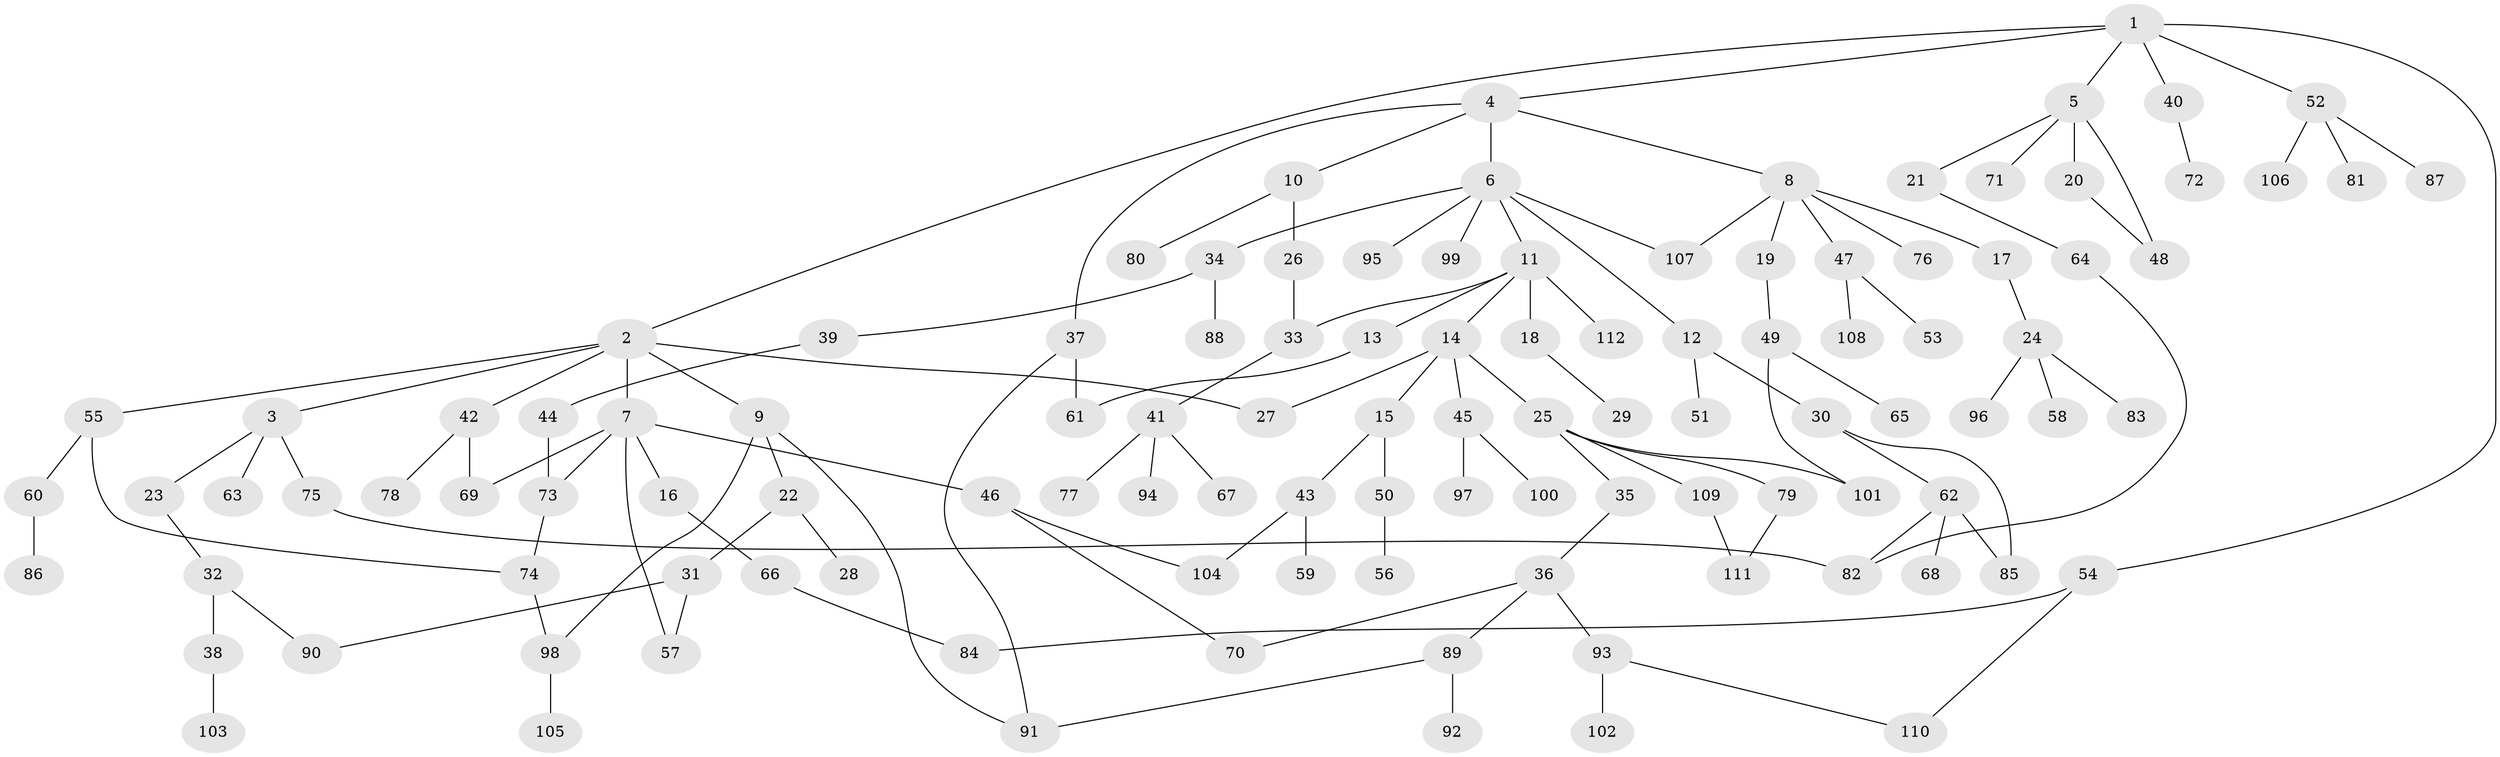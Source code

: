 // coarse degree distribution, {6: 0.0379746835443038, 7: 0.012658227848101266, 5: 0.06329113924050633, 4: 0.0379746835443038, 3: 0.21518987341772153, 2: 0.4177215189873418, 1: 0.21518987341772153}
// Generated by graph-tools (version 1.1) at 2025/36/03/04/25 23:36:06]
// undirected, 112 vertices, 133 edges
graph export_dot {
  node [color=gray90,style=filled];
  1;
  2;
  3;
  4;
  5;
  6;
  7;
  8;
  9;
  10;
  11;
  12;
  13;
  14;
  15;
  16;
  17;
  18;
  19;
  20;
  21;
  22;
  23;
  24;
  25;
  26;
  27;
  28;
  29;
  30;
  31;
  32;
  33;
  34;
  35;
  36;
  37;
  38;
  39;
  40;
  41;
  42;
  43;
  44;
  45;
  46;
  47;
  48;
  49;
  50;
  51;
  52;
  53;
  54;
  55;
  56;
  57;
  58;
  59;
  60;
  61;
  62;
  63;
  64;
  65;
  66;
  67;
  68;
  69;
  70;
  71;
  72;
  73;
  74;
  75;
  76;
  77;
  78;
  79;
  80;
  81;
  82;
  83;
  84;
  85;
  86;
  87;
  88;
  89;
  90;
  91;
  92;
  93;
  94;
  95;
  96;
  97;
  98;
  99;
  100;
  101;
  102;
  103;
  104;
  105;
  106;
  107;
  108;
  109;
  110;
  111;
  112;
  1 -- 2;
  1 -- 4;
  1 -- 5;
  1 -- 40;
  1 -- 52;
  1 -- 54;
  2 -- 3;
  2 -- 7;
  2 -- 9;
  2 -- 27;
  2 -- 42;
  2 -- 55;
  3 -- 23;
  3 -- 63;
  3 -- 75;
  4 -- 6;
  4 -- 8;
  4 -- 10;
  4 -- 37;
  5 -- 20;
  5 -- 21;
  5 -- 48;
  5 -- 71;
  6 -- 11;
  6 -- 12;
  6 -- 34;
  6 -- 95;
  6 -- 99;
  6 -- 107;
  7 -- 16;
  7 -- 46;
  7 -- 57;
  7 -- 73;
  7 -- 69;
  8 -- 17;
  8 -- 19;
  8 -- 47;
  8 -- 76;
  8 -- 107;
  9 -- 22;
  9 -- 91;
  9 -- 98;
  10 -- 26;
  10 -- 80;
  11 -- 13;
  11 -- 14;
  11 -- 18;
  11 -- 33;
  11 -- 112;
  12 -- 30;
  12 -- 51;
  13 -- 61;
  14 -- 15;
  14 -- 25;
  14 -- 45;
  14 -- 27;
  15 -- 43;
  15 -- 50;
  16 -- 66;
  17 -- 24;
  18 -- 29;
  19 -- 49;
  20 -- 48;
  21 -- 64;
  22 -- 28;
  22 -- 31;
  23 -- 32;
  24 -- 58;
  24 -- 83;
  24 -- 96;
  25 -- 35;
  25 -- 79;
  25 -- 109;
  25 -- 101;
  26 -- 33;
  30 -- 62;
  30 -- 85;
  31 -- 90;
  31 -- 57;
  32 -- 38;
  32 -- 90;
  33 -- 41;
  34 -- 39;
  34 -- 88;
  35 -- 36;
  36 -- 70;
  36 -- 89;
  36 -- 93;
  37 -- 61;
  37 -- 91;
  38 -- 103;
  39 -- 44;
  40 -- 72;
  41 -- 67;
  41 -- 77;
  41 -- 94;
  42 -- 69;
  42 -- 78;
  43 -- 59;
  43 -- 104;
  44 -- 73;
  45 -- 97;
  45 -- 100;
  46 -- 70;
  46 -- 104;
  47 -- 53;
  47 -- 108;
  49 -- 65;
  49 -- 101;
  50 -- 56;
  52 -- 81;
  52 -- 87;
  52 -- 106;
  54 -- 110;
  54 -- 84;
  55 -- 60;
  55 -- 74;
  60 -- 86;
  62 -- 68;
  62 -- 85;
  62 -- 82;
  64 -- 82;
  66 -- 84;
  73 -- 74;
  74 -- 98;
  75 -- 82;
  79 -- 111;
  89 -- 92;
  89 -- 91;
  93 -- 102;
  93 -- 110;
  98 -- 105;
  109 -- 111;
}
